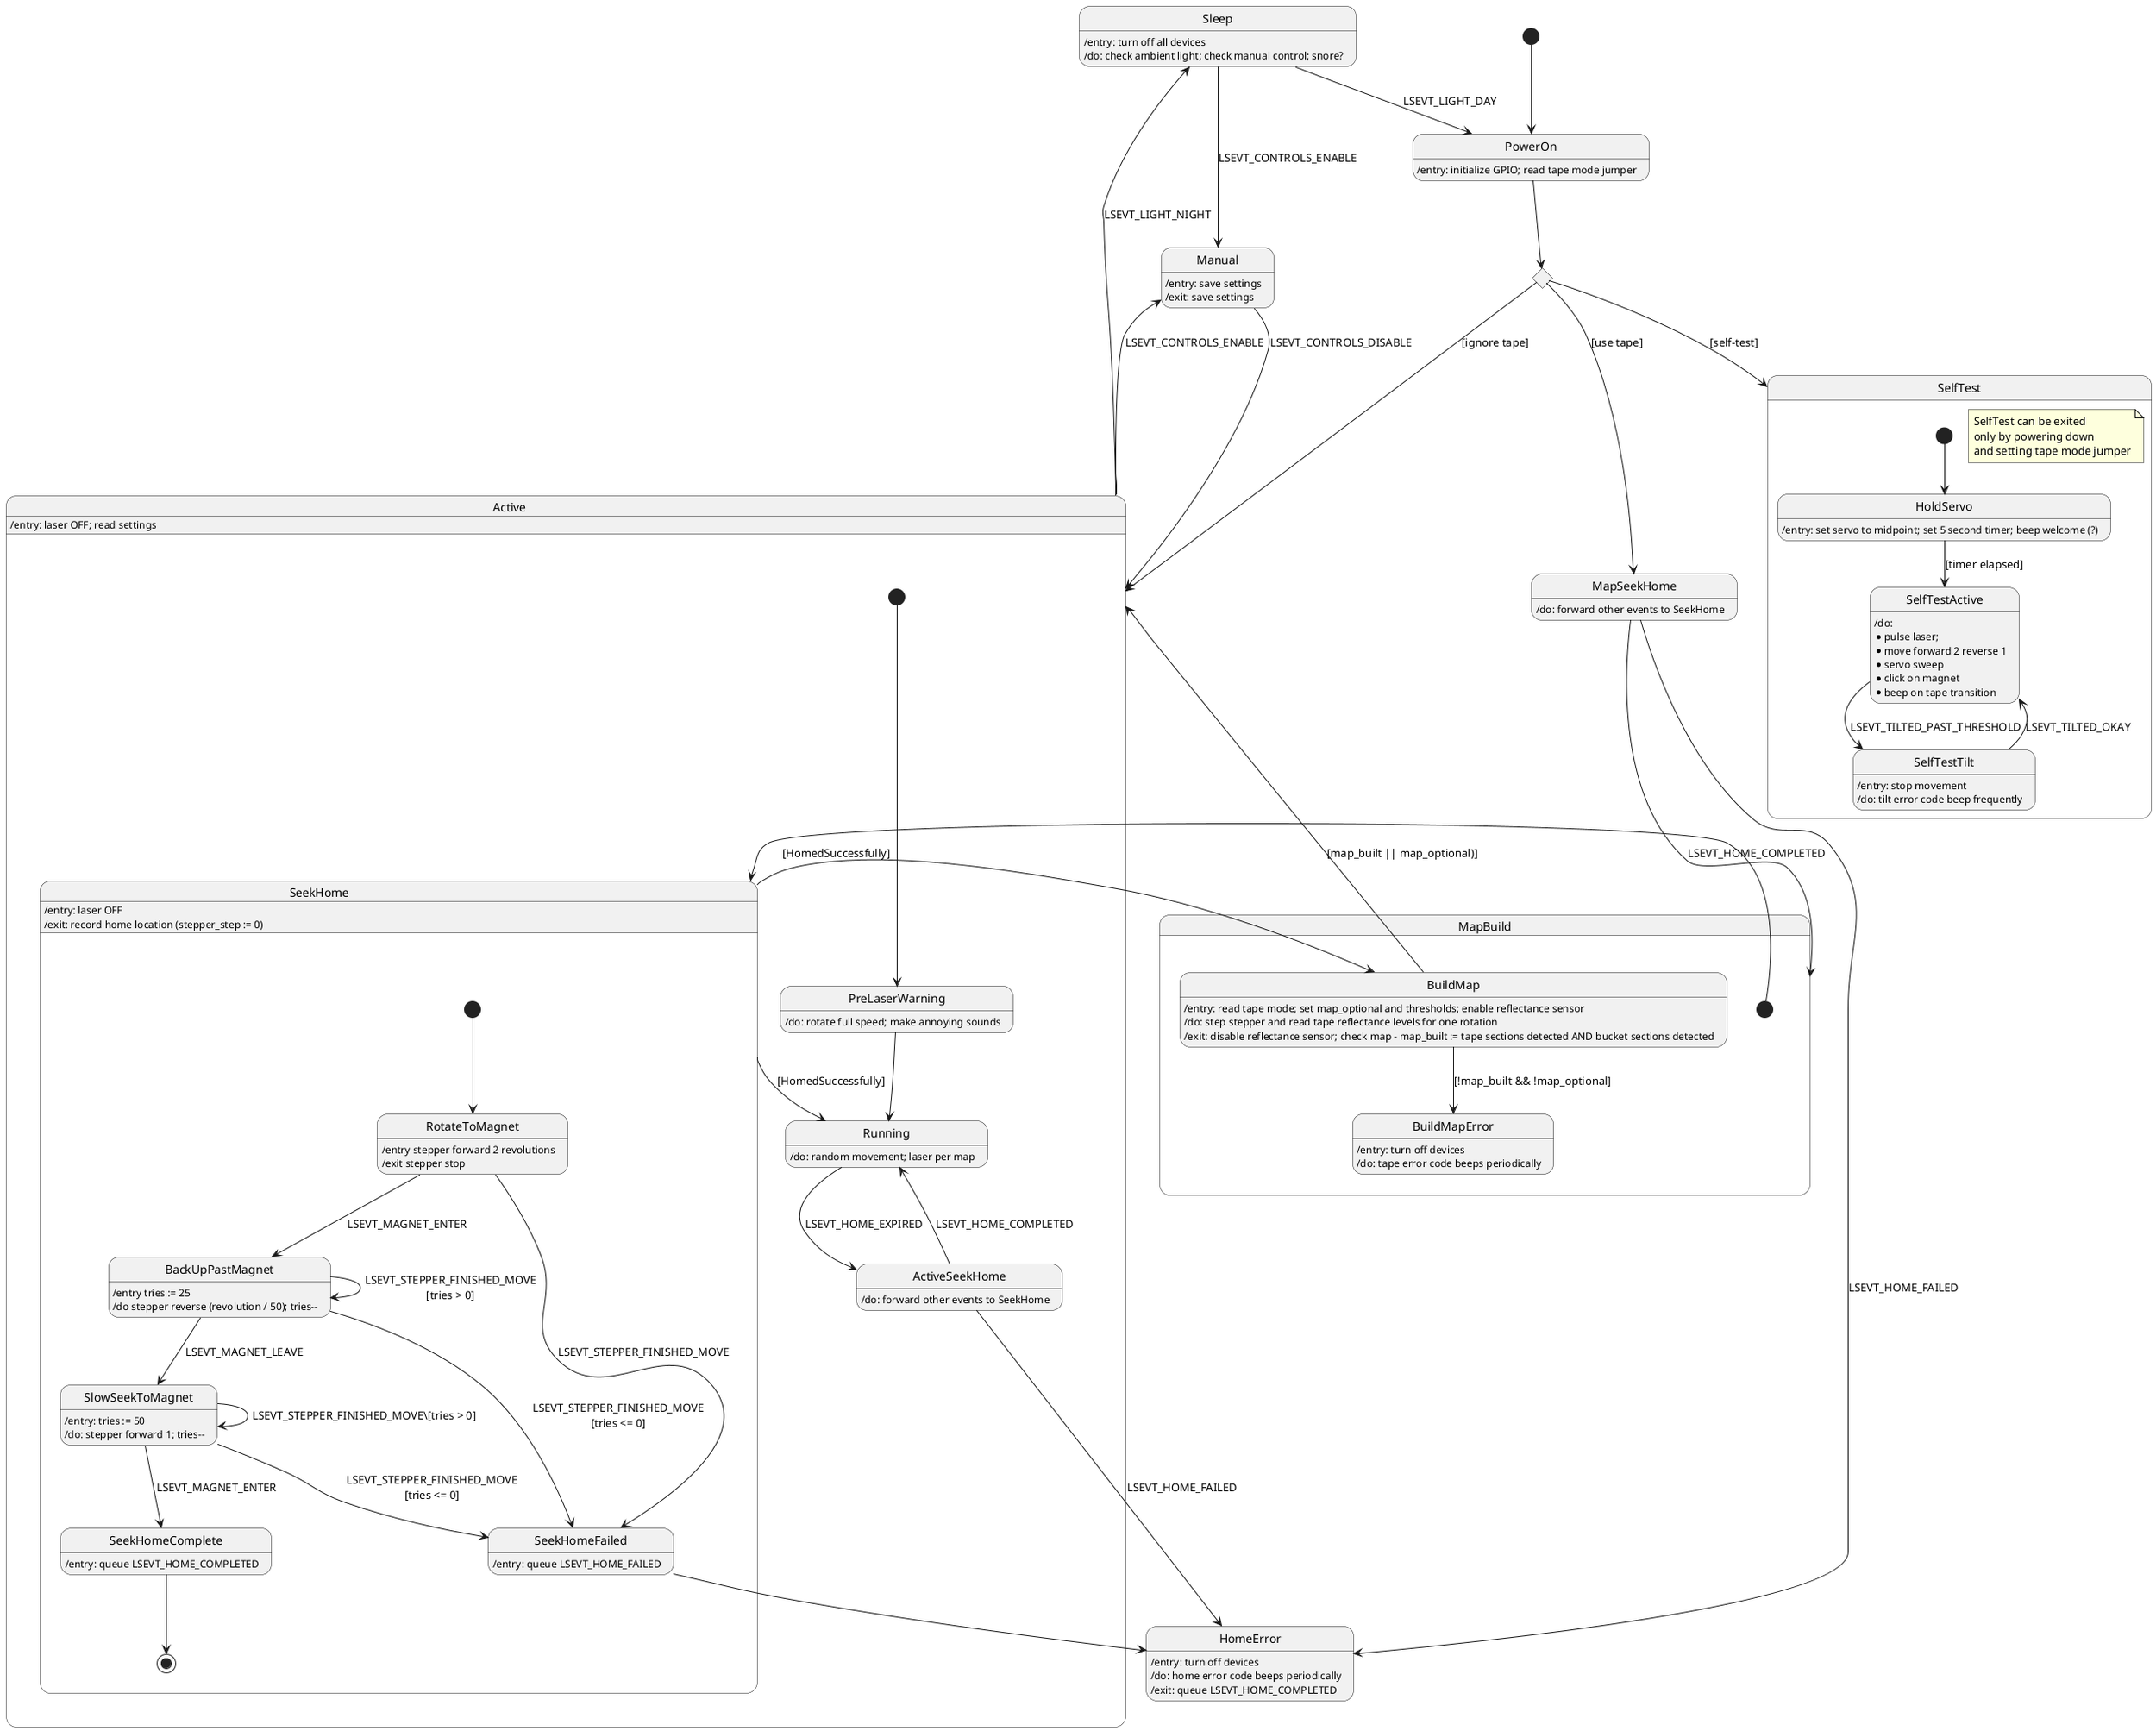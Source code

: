 @startuml 2022 URI Laser Scarecrow State Model
'plantUML https://plantuml.com/
'in Visual Studio, look for the PlantUML extension by jebbs

state read_tape_setting <<choice>>
read_tape_setting : Jumper Mode
read_tape_setting --> Active : [ignore tape]
read_tape_setting --> MapSeekHome : [use tape]
read_tape_setting --> SelfTest : [self-test]

[*] --> PowerOn

state PowerOn
PowerOn : /entry: initialize GPIO; read tape mode jumper
PowerOn --> read_tape_setting

state SelfTest {
  [*] --> HoldServo
  HoldServo : /entry: set servo to midpoint; set 5 second timer; beep welcome (?)
  HoldServo --> SelfTestActive : [timer elapsed]
  SelfTestActive --> SelfTestTilt : LSEVT_TILTED_PAST_THRESHOLD
  SelfTestActive : /do:\n* pulse laser;\n* move forward 2 reverse 1\n* servo sweep\n* click on magnet\n* beep on tape transition
  SelfTestTilt --> SelfTestActive : LSEVT_TILTED_OKAY
  SelfTestTilt : /entry: stop movement
  SelfTestTilt : /do: tilt error code beep frequently
  note as NoteSelfTest
  SelfTest can be exited
  only by powering down
  and setting tape mode jumper
  end note
}


state Active {
  [*] -->  PreLaserWarning
  PreLaserWarning : /do: rotate full speed; make annoying sounds
  PreLaserWarning --> Running
  Running --> ActiveSeekHome : LSEVT_HOME_EXPIRED
  SeekHome --> Running : [HomedSuccessfully]
  Running : /do: random movement; laser per map
}
ActiveSeekHome --> Running : LSEVT_HOME_COMPLETED
ActiveSeekHome --> HomeError : LSEVT_HOME_FAILED
ActiveSeekHome : /do: forward other events to SeekHome

Active : /entry: laser OFF; read settings
Active --> Sleep : LSEVT_LIGHT_NIGHT
Active --> Manual : LSEVT_CONTROLS_ENABLE
Manual --> Active : LSEVT_CONTROLS_DISABLE
state SeekHome {
  [*] --> RotateToMagnet
  RotateToMagnet --> SeekHomeFailed : LSEVT_STEPPER_FINISHED_MOVE
  RotateToMagnet --> BackUpPastMagnet : LSEVT_MAGNET_ENTER
  RotateToMagnet : /entry stepper forward 2 revolutions
  RotateToMagnet : /exit stepper stop
  BackUpPastMagnet --> SlowSeekToMagnet : LSEVT_MAGNET_LEAVE
  BackUpPastMagnet : /entry tries := 25
  BackUpPastMagnet : /do stepper reverse (revolution / 50); tries--
  BackUpPastMagnet --> BackUpPastMagnet : LSEVT_STEPPER_FINISHED_MOVE\n[tries > 0]
  BackUpPastMagnet --> SeekHomeFailed : LSEVT_STEPPER_FINISHED_MOVE\n[tries <= 0]
  SlowSeekToMagnet : /entry: tries := 50
  SlowSeekToMagnet : /do: stepper forward 1; tries--
  SlowSeekToMagnet --> SlowSeekToMagnet : LSEVT_STEPPER_FINISHED_MOVE\[tries > 0]
  SlowSeekToMagnet --> SeekHomeFailed : LSEVT_STEPPER_FINISHED_MOVE\n[tries <= 0]
  SlowSeekToMagnet --> SeekHomeComplete : LSEVT_MAGNET_ENTER
  SeekHomeComplete : /entry: queue LSEVT_HOME_COMPLETED
  SeekHomeComplete --> [*]
  SeekHomeFailed : /entry: queue LSEVT_HOME_FAILED
  SeekHomeFailed --> HomeError
}
SeekHome : /entry: laser OFF
SeekHome : /exit: record home location (stepper_step := 0)


HomeError : /entry: turn off devices
HomeError : /do: home error code beeps periodically
HomeError : /exit: queue LSEVT_HOME_COMPLETED


state MapBuild {
  [*] --> SeekHome
  SeekHome --> BuildMap : [HomedSuccessfully]
  BuildMap : /entry: read tape mode; set map_optional and thresholds; enable reflectance sensor
  BuildMap : /do: step stepper and read tape reflectance levels for one rotation
  BuildMap : /exit: disable reflectance sensor; check map - map_built := tape sections detected AND bucket sections detected
  BuildMap --> BuildMapError : [!map_built && !map_optional]
  BuildMap --> Active : [map_built || map_optional)]
  BuildMapError : /entry: turn off devices
  BuildMapError : /do: tape error code beeps periodically
}

MapSeekHome --> MapBuild : LSEVT_HOME_COMPLETED
MapSeekHome --> HomeError : LSEVT_HOME_FAILED
MapSeekHome : /do: forward other events to SeekHome


state Sleep
Sleep : /entry: turn off all devices
Sleep : /do: check ambient light; check manual control; snore?
Sleep --> PowerOn : LSEVT_LIGHT_DAY
Sleep --> Manual : LSEVT_CONTROLS_ENABLE

Manual : /entry: save settings
Manual : /exit: save settings

@enduml
